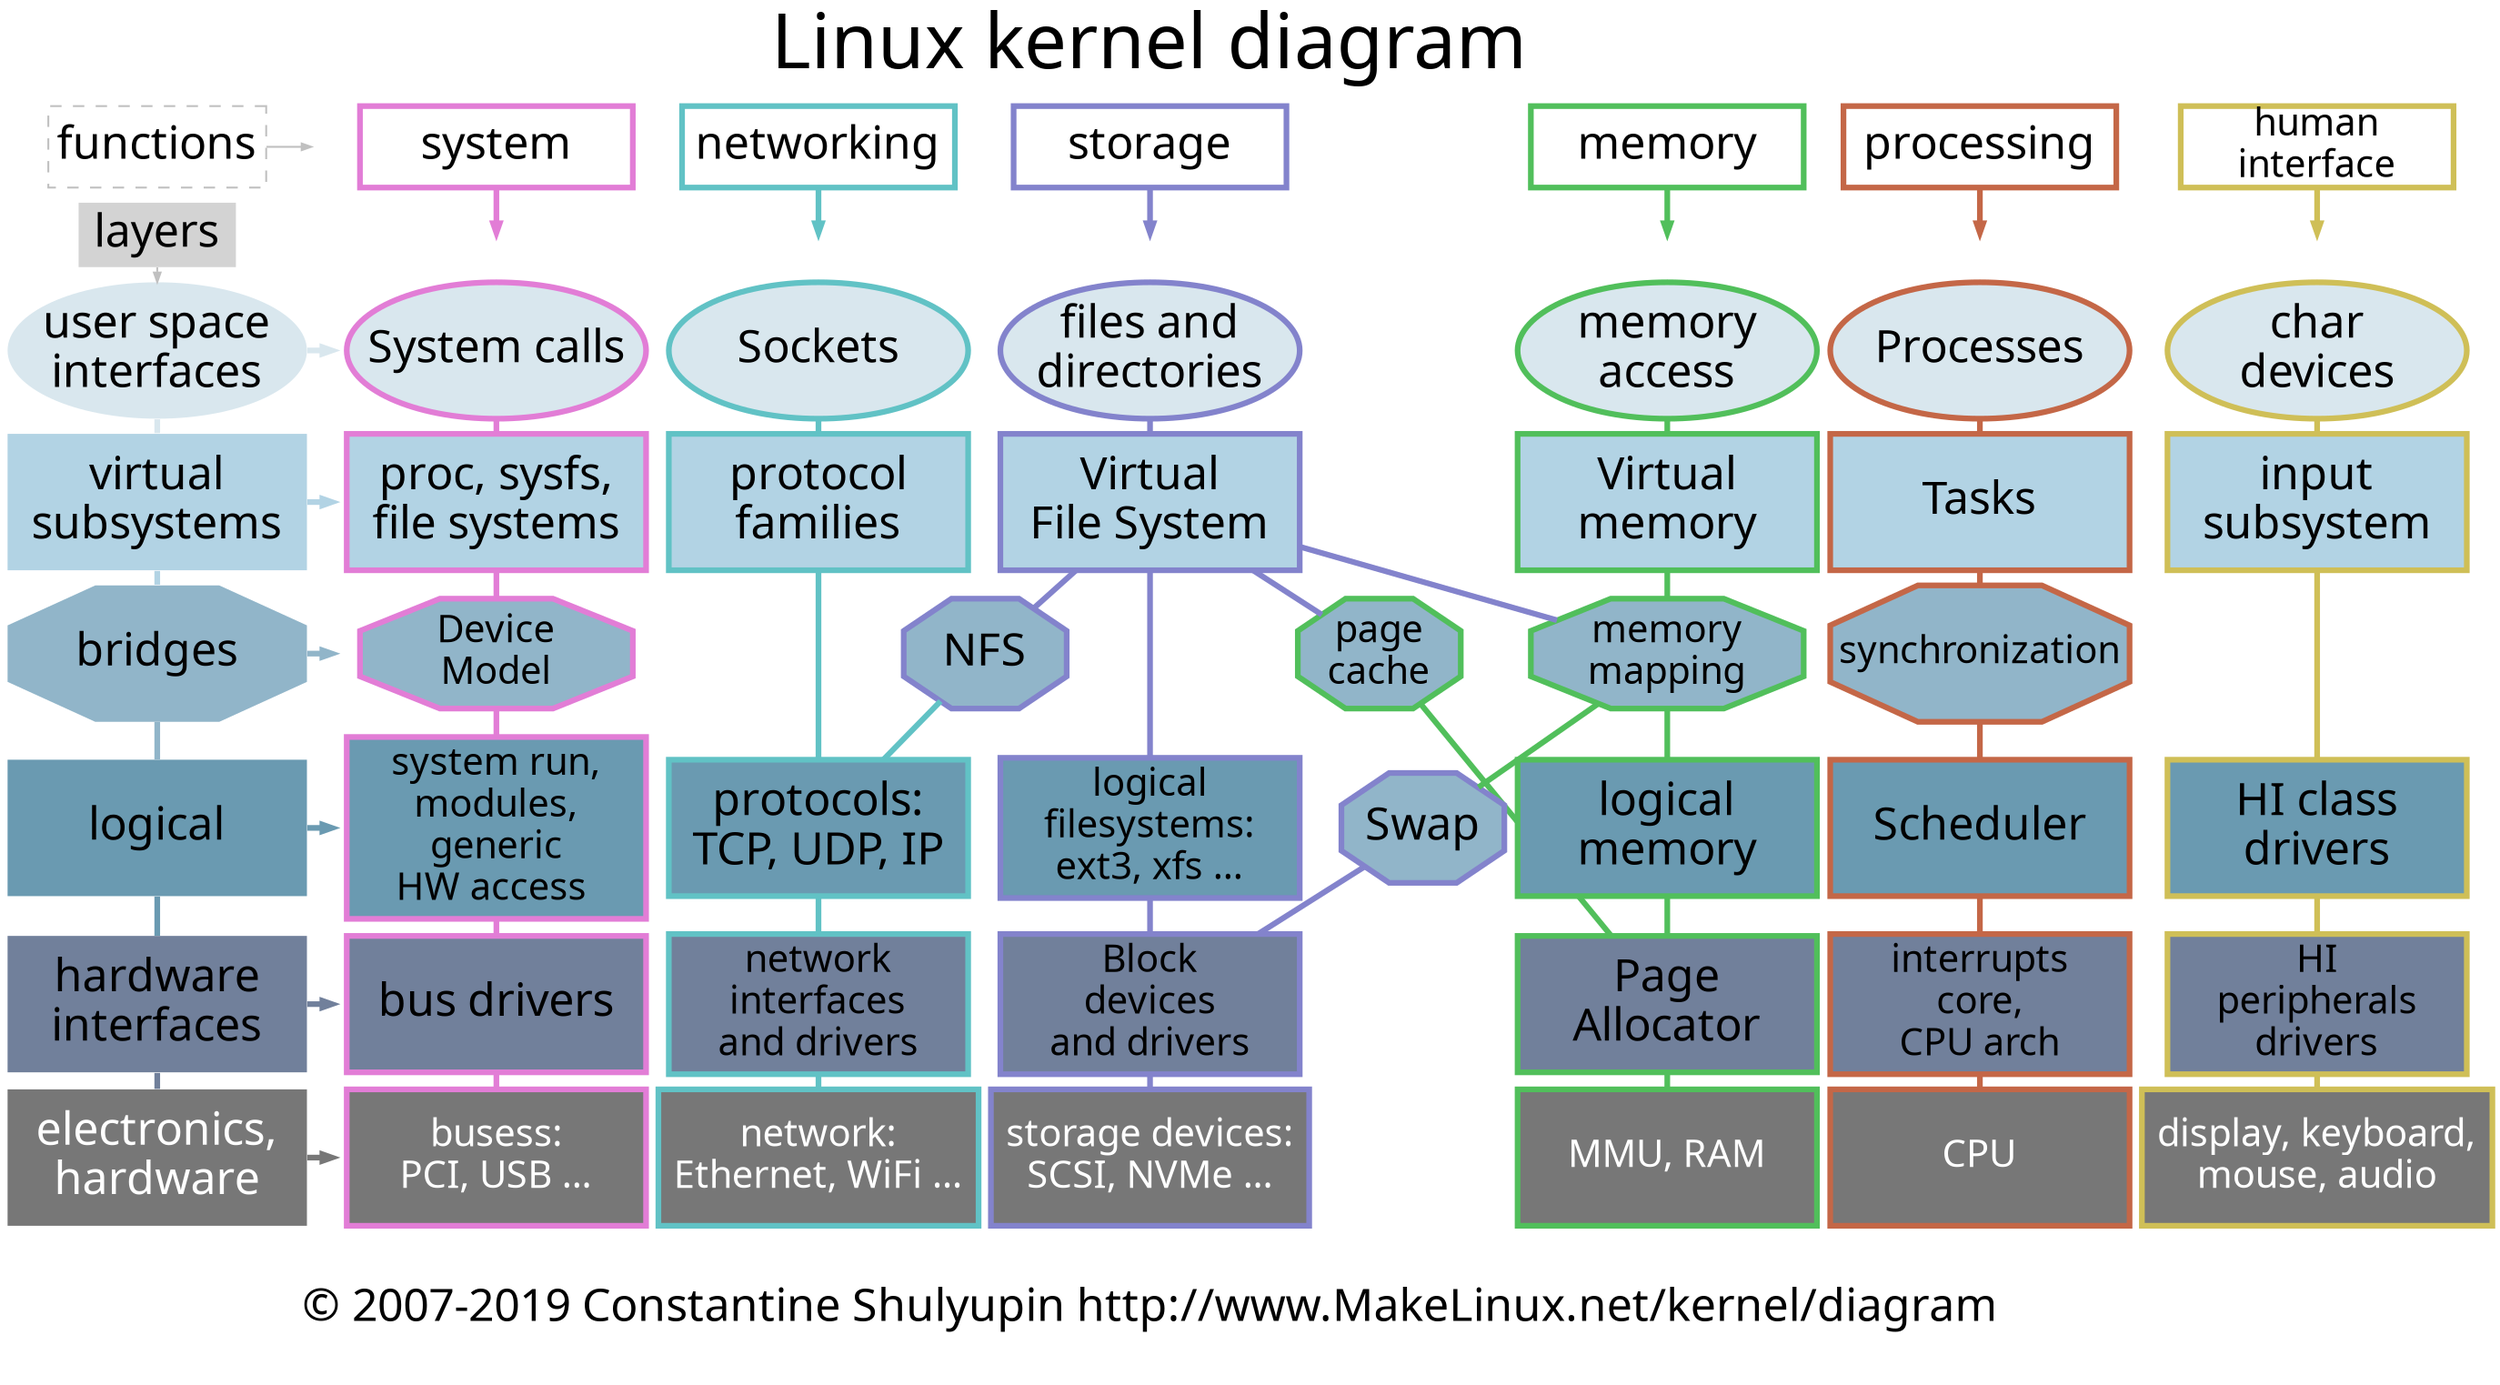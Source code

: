 digraph matrix {
	graph [newrank=true,
		nodesep=0.1,
		overlap=true,
		ranksep=0.1,
		splines=false,
	];
	node [fixedsize=false,
		fontname=Ubuntu
		fontsize=24,
		height=1,
		shape=box,
		style="filled,setlinewidth(3)",
		width=2.2
	];
	edge [arrowhead=none,
		arrowsize=0.5,
		style=invis,
		labelfontname="Ubuntu",
		weight=10
	];
	{
		node [color="#e27dd6ff"];
		system_		 [color="#e27dd6ff",
			fixedsize=true,
			height=0,
			shape="",
			style=invis,
			width=0];
		system		 [color="#e27dd6ff",
			fillcolor=white,
			fixedsize=true,
			height=0.6,
			row=func,
			tooltip=TODO,
			width=2];
		system -> system_		 [arrowhead="",
			color="#e27dd6ff",
			row=func,
			style="filled,setlinewidth(3)"];
		SCI		 [color="#e27dd6ff",
			fillcolor="#d9e7ee",
			fixedsize=true,
			label="System calls",
			row=usr,
			shape=ellipse];
		sysfs		 [color="#e27dd6ff",
			fillcolor="#b2d3e4",
			label="proc, sysfs,\nfile systems"];
		SCI -> sysfs		 [color="#e27dd6ff",
			style="filled,setlinewidth(3)"];
		DM		 [color="#e27dd6ff",
			fillcolor="#91b5c9",
			fixedsize=true,
			fontsize=20,
			height=0.8,
			label="Device\nModel",
			shape=octagon,
			width=2];
		sysfs -> DM		 [color="#e27dd6ff",
			style="filled,setlinewidth(3)"];
		log_sys		 [color="#e27dd6ff",
			fillcolor="#6a9ab1",
			fontsize=20,
			label="system run,\nmodules,\ngeneric\nHW access "];
		DM -> log_sys		 [color="#e27dd6ff",
			style="filled,setlinewidth(3)"];
		bus_drv		 [color="#e27dd6ff",
			fillcolor="#71809b",
			label="bus drivers"];
		log_sys -> bus_drv		 [color="#e27dd6ff",
			style="filled,setlinewidth(3)"];
		H2		 [color="#e27dd6ff",
			fillcolor="#777777",
			fontcolor=white,
			fontsize=20,
			label="busess:\nPCI, USB ...",
			row=chip];
		bus_drv -> H2		 [color="#e27dd6ff",
			style="filled,setlinewidth(3)"];
	}
	{
		node [color="#61c2c5"];
		edge [color="#61c2c5"];
		networking_		 [color="#61c2c5",
			fixedsize=true,
			height=0,
			shape="",
			style=invis,
			width=0];
		networking		 [color="#61c2c5",
			fillcolor=white,
			fixedsize=true,
			height=0.6,
			row=func,
			width=2];
		networking -> networking_		 [arrowhead="",
			color="#61c2c5",
			row=func,
			style="filled,setlinewidth(3)"];
		sock		 [color="#61c2c5",
			fillcolor="#d9e7ee",
			fixedsize=true,
			label=Sockets,
			row=usr,
			shape=ellipse];
		prot_fam		 [color="#61c2c5",
			fillcolor="#b2d3e4",
			label="protocol\nfamilies"];
		sock -> prot_fam		 [color="#61c2c5",
			style="filled,setlinewidth(3)"];
		log_prot		 [color="#61c2c5",
			fillcolor="#6a9ab1",
			label="protocols:\nTCP, UDP, IP"];
		prot_fam -> log_prot		 [color="#61c2c5",
			style="filled,setlinewidth(3)"];
		netif		 [color="#61c2c5",
			fillcolor="#71809b",
			fontsize=20,
			label="network\ninterfaces\nand drivers"];
		log_prot -> netif		 [color="#61c2c5",
			style="filled,setlinewidth(3)"];
		net_hw		 [color="#61c2c5",
			fillcolor="#777777",
			fontcolor=white,
			fontsize=20,
			label="network:\nEthernet, WiFi ...",
			row=chip];
		netif -> net_hw		 [color="#61c2c5",
			style="filled,setlinewidth(3)"];
		NFS		 [color="#8383cc",
			fillcolor="#91b5c9",
			fixedsize=true,
			height=0.8,
			label=NFS,
			shape=octagon,
			width=1.2];
		NFS -> log_prot		 [color="#61c2c5",
			style="filled,setlinewidth(3)",
			weight=0];
	}
	{
		node [color="#8383cc"];
		edge [color="#8383cc"];
		NFS;
		storage_		 [color="#8383cc",
			fixedsize=true,
			height=0,
			shape="",
			style=invis,
			width=0];
		storage		 [color="#8383cc",
			fillcolor=white,
			fixedsize=true,
			height=0.6,
			row=func,
			width=2];
		storage -> storage_		 [arrowhead="",
			color="#8383cc",
			row=func,
			style="filled,setlinewidth(3)"];
		FS		 [color="#8383cc",
			fillcolor="#d9e7ee",
			fixedsize=true,
			label="files and\ndirectories",
			row=usr,
			shape=ellipse];
		VFS		 [color="#8383cc",
			fillcolor="#b2d3e4",
			label="Virtual\nFile System"];
		FS -> VFS		 [color="#8383cc",
			style="filled,setlinewidth(3)"];
		VFS -> NFS		 [color="#8383cc",
			style="filled,setlinewidth(3)",
			weight=0];
		logFS		 [color="#8383cc",
			fillcolor="#6a9ab1",
			fontsize=20,
			label="logical\nfilesystems:\next3, xfs ..."];
		VFS -> logFS		 [color="#8383cc",
			style="filled,setlinewidth(3)"];
		PC		 [color="#51bf5b",
			fillcolor="#91b5c9",
			fixedsize=true,
			fontsize=20,
			height=0.8,
			label="page\ncache",
			shape=octagon,
			width=1.2];
		VFS -> PC		 [color="#8383cc",
			style="filled,setlinewidth(3)",
			weight=0];
		mmap		 [color="#51bf5b",
			fillcolor="#91b5c9",
			fixedsize=true,
			fontsize=20,
			height=0.8,
			label="memory\nmapping",
			shape=octagon,
			width=2];
		VFS -> mmap		 [color="#8383cc",
			style="filled,setlinewidth(3)",
			weight=0];
		block		 [color="#8383cc",
			fillcolor="#71809b",
			fontsize=20,
			label="Block\ndevices\nand drivers"];
		logFS -> block		 [color="#8383cc",
			style="filled,setlinewidth(3)"];
		PA		 [color="#51bf5b",
			fillcolor="#71809b",
			label="Page\nAllocator"];
		PC -> PA		 [color="#51bf5b",
			style="filled,setlinewidth(3)",
			weight=0];
		H4		 [color="#8383cc",
			fillcolor="#777777",
			fontcolor=white,
			fontsize=20,
			label="storage devices:\nSCSI, NVMe ...",
			row=chip];
		block -> H4		 [color="#8383cc",
			style="filled,setlinewidth(3)"];
		SW		 [color="#8383cc",
			fillcolor="#91b5c9",
			fixedsize=true,
			label=Swap,
			height=0.8,
			shape=octagon,
			width=1.2];
		SW -> block		 [color="#8383cc",
			style="filled,setlinewidth(3)",
			weight=0];
	}
	{
		node [color="#c46747",
			style="filled,setlinewidth(3)"
		];
		edge [color="#c46747"];
		processing_		 [color="#c46747",
			fixedsize=true,
			height=0,
			shape="",
			style=invis,
			width=0];
		processing		 [color="#c46747",
			fillcolor=white,
			fixedsize=true,
			height=0.6,
			row=func,
			width=2];
		processing -> processing_		 [arrowhead="",
			color="#c46747",
			row=func,
			style="filled,setlinewidth(3)"];
		proc		 [color="#c46747",
			fillcolor="#d9e7ee",
			fixedsize=true,
			label=Processes,
			row=usr,
			shape=ellipse];
		Tasks		 [color="#c46747",
			fillcolor="#b2d3e4"];
		proc -> Tasks		 [color="#c46747",
			style="filled,setlinewidth(3)"];
		sync		 [color="#c46747",
			fillcolor="#91b5c9",
			fixedsize=true,
			fontsize=20,
			label=synchronization,
			shape=octagon];
		Tasks -> sync		 [color="#c46747",
			style="filled,setlinewidth(3)"];
		sched		 [color="#c46747",
			fillcolor="#6a9ab1",
			label=Scheduler];
		sync -> sched		 [color="#c46747",
			style="filled,setlinewidth(3)"];
		IRQ		 [color="#c46747",
			fillcolor="#71809b",
			fontsize=20,
			label="interrupts\ncore,\nCPU arch"];
		sched -> IRQ		 [color="#c46747",
			style="filled,setlinewidth(3)"];
		CPU		 [color="#c46747",
			fillcolor="#777777",
			fontcolor=white,
			fontsize=20,
			row=chip];
		IRQ -> CPU		 [color="#c46747",
			style="filled,setlinewidth(3)"];
	}
	{
		node [color="#cfbf57ff",
			style="filled,setlinewidth(3)"
		];
		edge [color="#cfbf57ff",
			weight=10
		];
		HI_		 [color="#cfbf57ff",
			fixedsize=true,
			height=0,
			shape="",
			style=invis,
			width=0];
		HI		 [color="#cfbf57ff",
			fillcolor=white,
			fixedsize=true,
			fontsize=20,
			height=0.6,
			label="human\ninterface",
			row=func,
			width=2];
		HI -> HI_		 [arrowhead="",
			color="#cfbf57ff",
			row=func,
			style="filled,setlinewidth(3)"];
		char		 [color="#cfbf57ff",
			fillcolor="#d9e7ee",
			fixedsize=true,
			label="char\ndevices",
			row=usr,
			shape=ellipse];
		input		 [color="#cfbf57ff",
			fillcolor="#b2d3e4",
			label="input\nsubsystem"];
		char -> input		 [color="#cfbf57ff",
			style="filled,setlinewidth(3)"];
		F7		 [color="#cfbf57ff",
			fillcolor="#6a9ab1",
			label="HI class\ndrivers"];
		input -> F7		 [color="#cfbf57ff",
			style="filled,setlinewidth(3)"];
		G7		 [color="#cfbf57ff",
			fillcolor="#71809b",
			fontsize=20,
			label="HI\nperipherals\ndrivers"];
		F7 -> G7		 [color="#cfbf57ff",
			style="filled,setlinewidth(3)"];
		H7		 [color="#cfbf57ff",
			fillcolor="#777777",
			fontcolor=white,
			fontsize=20,
			label="display, keyboard,\nmouse, audio",
			row=chip];
		G7 -> H7		 [color="#cfbf57ff",
			style="filled,setlinewidth(3)"];
	}
	{
		graph [rank=same];
		edge [style=invis,
			weight=1
		];
		system;
		networking;
		system -> networking		 [weight=1];
		storage;
		networking -> storage		 [weight=1];
		memory		 [color="#51bf5b",
			fillcolor=white,
			fixedsize=true,
			height=0.6,
			row=func,
			width=2];
		storage -> memory		 [weight=1];
		processing;
		HI;
		processing -> HI		 [weight=1];
		memory -> processing		 [weight=1];
		functions_		 [fixedsize=true,
			height=0,
			shape="",
			style=invis,
			width=0];
		functions_ -> system		 [weight=1];
		functions		 [color=gray,
			fillcolor=gray,
			fixedsize=true,
			height=0.6,
			row=func,
			style=dashed,
			width=1.6];
		functions -> functions_		 [arrowhead="",
			color=gray,
			style="",
			weight=""];
	}
	{
		graph [rank=same];
		SCI;
		sock;
		FS;
		proc;
		char;
		usr_		 [fixedsize=true,
			height=0,
			shape="",
			style=invis,
			width=0];
		usr		 [fillcolor="#d9e7eeff",
			fixedsize=true,
			label="user space\ninterfaces",
			row=usr,
			shape=ellipse,
			style="filled,setlinewidth(0)"];
		MA		 [color="#51bf5b",
			fillcolor="#d9e7ee",
			fixedsize=true,
			label="memory\naccess",
			row=usr,
			shape=ellipse];
	}
	{
		edge [style=invis,
			weight=10
		];
		system_;
		SCI;
		system_ -> SCI;
		networking_;
		sock;
		networking_ -> sock;
		storage_;
		FS;
		storage_ -> FS;
		processing_;
		proc;
		processing_ -> proc;
		HI_;
		char;
		HI_ -> char;
		MA;
		memory_		 [fixedsize=true,
			height=0,
			shape="",
			style=invis,
			width=0];
		memory_ -> MA;
	}
	{
		graph [rank=same];
		sysfs;
		prot_fam;
		VFS;
		Tasks;
		input;
		D0		 [fixedsize=true,
			height=0,
			shape="",
			style=invis,
			width=0];
		virt		 [fillcolor="#b2d3e4",
			label="virtual\nsubsystems",
			style="filled,setlinewidth(0)"];
		VM		 [color="#51bf5b",
			fillcolor="#b2d3e4",
			label="Virtual\nmemory"];
	}
	{
		graph [rank=same];
		DM;
		NFS;
		mmap;
		sync;
		E0		 [fixedsize=true,
			height=0,
			shape="",
			style=invis,
			width=0];
		bridges		 [fillcolor="#91b5c9",
			shape=octagon,
			style="filled,setlinewidth(0)"];
	}
	{
		graph [rank=same];
		log_sys;
		log_prot;
		logFS;
		sched;
		F7;
		F0		 [fixedsize=true,
			height=0,
			shape="",
			style=invis,
			width=0];
		logical		 [fillcolor="#6a9ab1",
			style="filled,setlinewidth(0)"];
		log_mem		 [color="#51bf5b",
			fillcolor="#6a9ab1",
			label="logical\nmemory"];
	}
	{
		graph [rank=same];
		bus_drv;
		netif;
		block;
		PA;
		IRQ;
		G7;
		G0		 [fixedsize=true,
			height=0,
			shape="",
			style=invis,
			width=0];
		HWI		 [fillcolor="#71809b",
			label="hardware\ninterfaces",
			style="filled,setlinewidth(0)"];
	}
	{
		graph [rank=same];
		H2;
		net_hw;
		H4;
		CPU;
		H7;
		H0		 [fixedsize=true,
			height=0,
			shape="",
			style=invis,
			width=0];
		HW		 [fillcolor="#777777",
			fontcolor=white,
			label="electronics,\nhardware",
			row=chip,
			style="filled,setlinewidth(0)"];
		H5		 [color="#51bf5b",
			fillcolor="#777777",
			fontcolor=white,
			fontsize=20,
			label="MMU, RAM",
			row=chip];
	}
	subgraph mem {
		node [color="#51bf5b",
			height=0.5
		];
		edge [color="#51bf5b"];
		PC;
		mmap;
		SW;
		mmap -> SW		 [color="#51bf5b",
			style="filled,setlinewidth(3)",
			weight=0];
		log_mem;
		mmap -> log_mem		 [color="#51bf5b",
			style="filled,setlinewidth(3)"];
		PA;
		H5;
		PA -> H5		 [color="#51bf5b",
			style="filled,setlinewidth(3)"];
		memory;
		memory_;
		memory -> memory_		 [arrowhead="",
			color="#51bf5b",
			row=func,
			style="filled,setlinewidth(3)"];
		MA;
		VM;
		MA -> VM		 [color="#51bf5b",
			style="filled,setlinewidth(3)"];
		VM -> mmap		 [color="#51bf5b",
			style="filled,setlinewidth(3)"];
		log_mem -> PA		 [color="#51bf5b",
			style="filled,setlinewidth(3)"];
	}
	bottom	 [label="© 2007-2019 Constantine Shulyupin http://www.MakeLinux.net/kernel/diagram",
		shape=plaintext,
		style=""];
	H4 -> bottom	 [weight=""];
	layers	 [fillcolor=lightgray,
		height=0.1,
		style="filled,setlinewidth(0)",
		width=0.5];
	functions -> layers;
	usr -> usr_	 [arrowhead="",
		color="#d9e7eeff",
		minlen=2,
		style="filled,setlinewidth(3)"];
	usr -> virt	 [color="#d9e7eeff",
		style="filled,setlinewidth(3)"];
	virt -> D0	 [arrowhead="",
		color="#b2d3e4",
		minlen=2,
		style="filled,setlinewidth(3)"];
	virt -> bridges	 [color="#b2d3e4",
		style="filled,setlinewidth(3)"];
	bridges -> E0	 [arrowhead="",
		color="#91b5c9",
		minlen=2,
		style="filled,setlinewidth(3)",
		weight=""];
	bridges -> logical	 [color="#91b5c9",
		style="filled,setlinewidth(3)"];
	logical -> F0	 [arrowhead="",
		color="#6a9ab1",
		minlen=2,
		row=logical,
		style="filled,setlinewidth(3)",
		weight=""];
	logical -> HWI	 [color="#6a9ab1",
		row=logical,
		style="filled,setlinewidth(3)"];
	HWI -> G0	 [arrowhead="",
		color="#71809b",
		minlen=2,
		row=HWI,
		style="filled,setlinewidth(3)",
		weight=""];
	HWI -> HW	 [color="#71809b",
		row=HWI,
		style="filled,setlinewidth(3)"];
	HW -> H0	 [arrowhead="",
		color="#777777",
		minlen=2,
		row=chip,
		style="filled,setlinewidth(3)",
		weight=""];
	layers -> usr	 [arrowhead="",
		color=gray,
		style="filled,setlinewidth(1)"];
	LKD	 [fontsize=40,
		label="Linux kernel diagram",
		shape=plain,
		style=""];
	LKD -> storage;
}